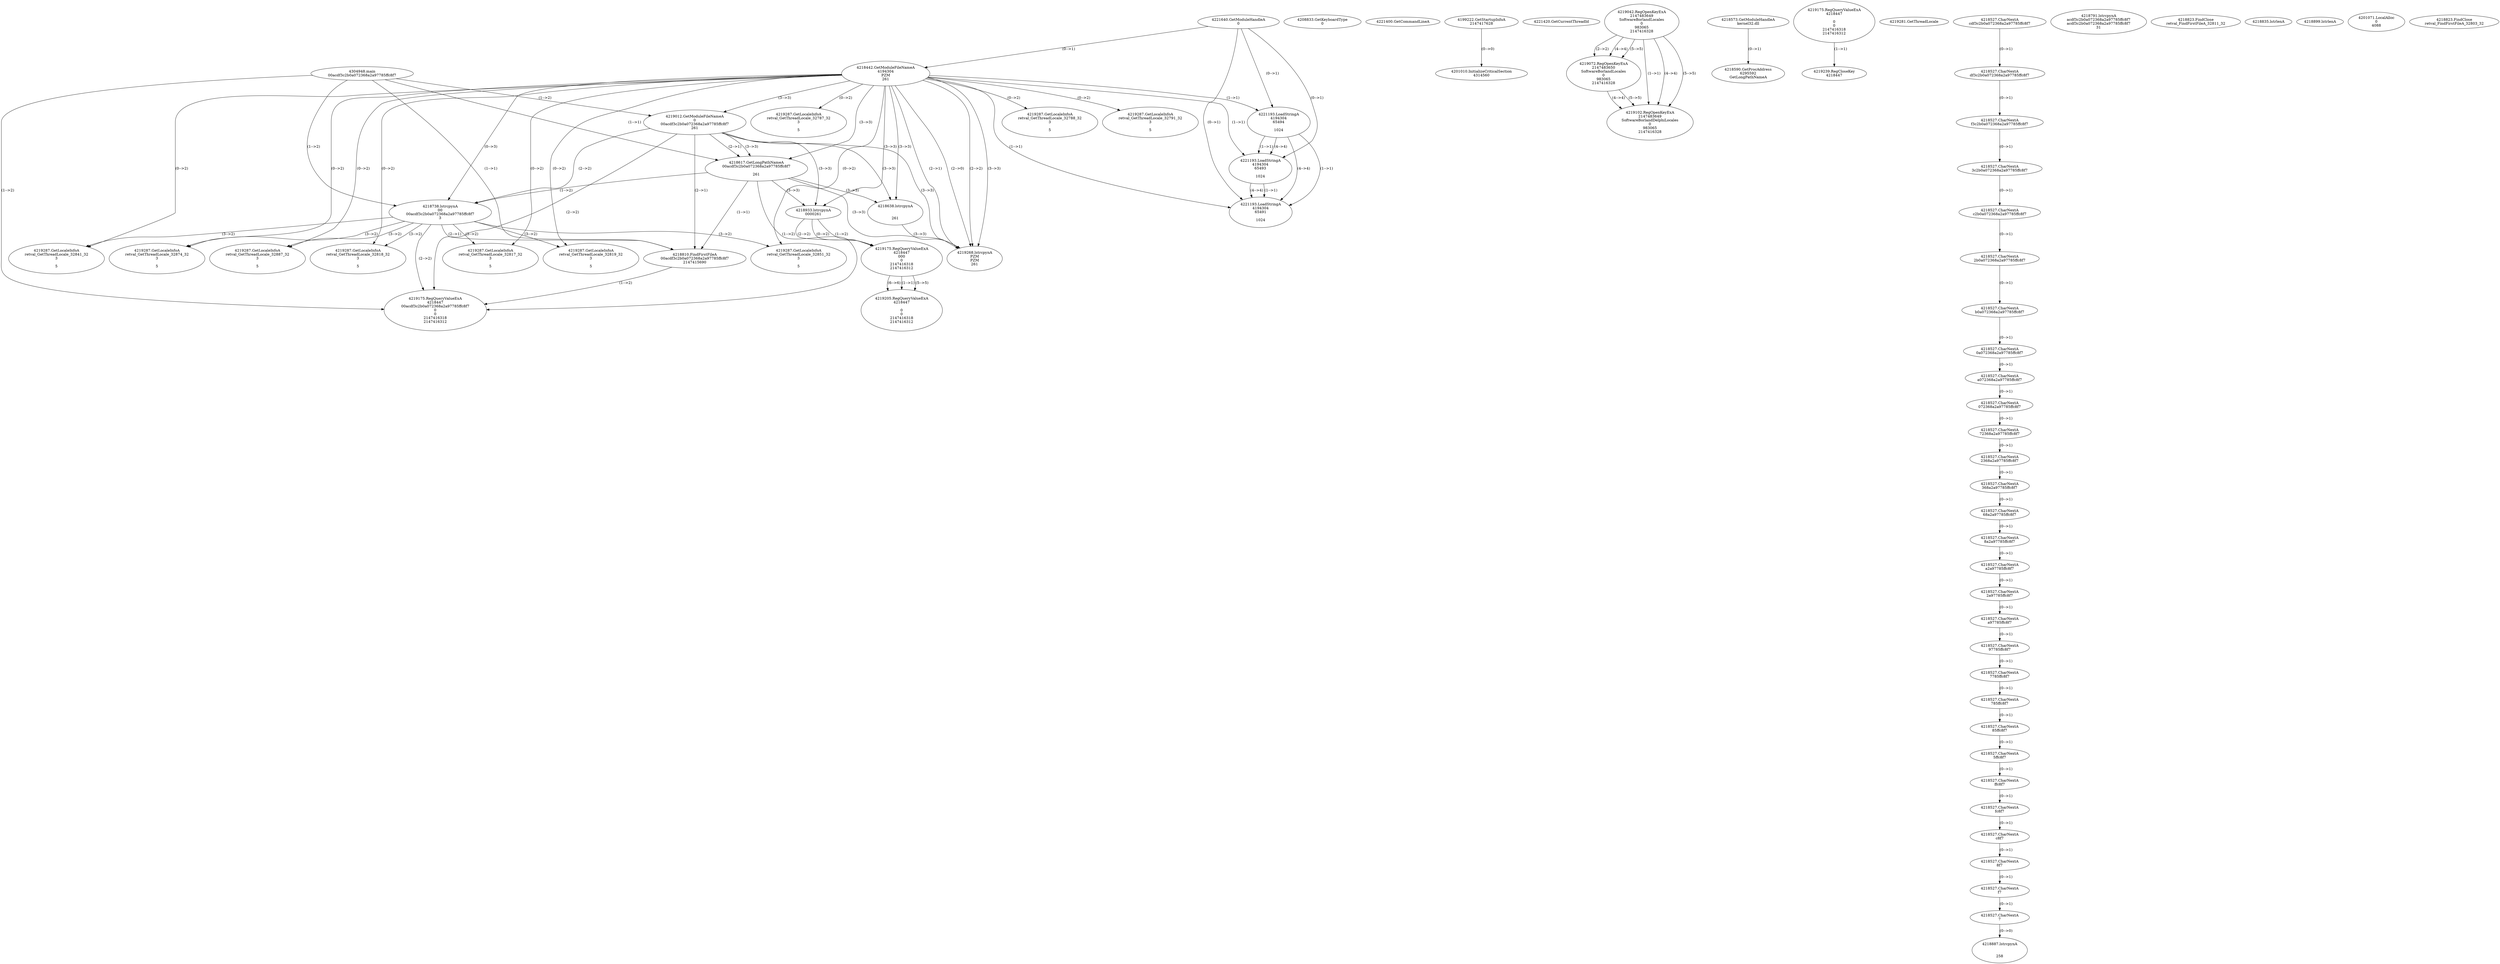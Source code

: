 // Global SCDG with merge call
digraph {
	0 [label="4304948.main
00acdf3c2b0a072368a2a97785ffc8f7"]
	1 [label="4221640.GetModuleHandleA
0"]
	2 [label="4208833.GetKeyboardType
0"]
	3 [label="4221400.GetCommandLineA
"]
	4 [label="4199222.GetStartupInfoA
2147417628"]
	5 [label="4221420.GetCurrentThreadId
"]
	6 [label="4218442.GetModuleFileNameA
4194304
PZM
261"]
	1 -> 6 [label="(0-->1)"]
	7 [label="4219012.GetModuleFileNameA
0
00acdf3c2b0a072368a2a97785ffc8f7
261"]
	0 -> 7 [label="(1-->2)"]
	6 -> 7 [label="(3-->3)"]
	8 [label="4219042.RegOpenKeyExA
2147483649
Software\Borland\Locales
0
983065
2147416328"]
	9 [label="4219072.RegOpenKeyExA
2147483650
Software\Borland\Locales
0
983065
2147416328"]
	8 -> 9 [label="(2-->2)"]
	8 -> 9 [label="(4-->4)"]
	8 -> 9 [label="(5-->5)"]
	10 [label="4219102.RegOpenKeyExA
2147483649
Software\Borland\Delphi\Locales
0
983065
2147416328"]
	8 -> 10 [label="(1-->1)"]
	8 -> 10 [label="(4-->4)"]
	9 -> 10 [label="(4-->4)"]
	8 -> 10 [label="(5-->5)"]
	9 -> 10 [label="(5-->5)"]
	11 [label="4218573.GetModuleHandleA
kernel32.dll"]
	12 [label="4218590.GetProcAddress
6295592
GetLongPathNameA"]
	11 -> 12 [label="(0-->1)"]
	13 [label="4218617.GetLongPathNameA
00acdf3c2b0a072368a2a97785ffc8f7

261"]
	0 -> 13 [label="(1-->1)"]
	7 -> 13 [label="(2-->1)"]
	6 -> 13 [label="(3-->3)"]
	7 -> 13 [label="(3-->3)"]
	14 [label="4218638.lstrcpynA


261"]
	6 -> 14 [label="(3-->3)"]
	7 -> 14 [label="(3-->3)"]
	13 -> 14 [label="(3-->3)"]
	15 [label="4219175.RegQueryValueExA
4218447

0
0
2147416318
2147416312"]
	16 [label="4219239.RegCloseKey
4218447"]
	15 -> 16 [label="(1-->1)"]
	17 [label="4219268.lstrcpynA
PZM
PZM
261"]
	6 -> 17 [label="(2-->1)"]
	6 -> 17 [label="(2-->2)"]
	6 -> 17 [label="(3-->3)"]
	7 -> 17 [label="(3-->3)"]
	13 -> 17 [label="(3-->3)"]
	14 -> 17 [label="(3-->3)"]
	6 -> 17 [label="(2-->0)"]
	18 [label="4219281.GetThreadLocale
"]
	19 [label="4219287.GetLocaleInfoA
retval_GetThreadLocale_32787_32
3

5"]
	6 -> 19 [label="(0-->2)"]
	20 [label="4221193.LoadStringA
4194304
65494

1024"]
	1 -> 20 [label="(0-->1)"]
	6 -> 20 [label="(1-->1)"]
	21 [label="4218738.lstrcpynA
00
00acdf3c2b0a072368a2a97785ffc8f7
3"]
	0 -> 21 [label="(1-->2)"]
	7 -> 21 [label="(2-->2)"]
	13 -> 21 [label="(1-->2)"]
	6 -> 21 [label="(0-->3)"]
	22 [label="4218527.CharNextA
cdf3c2b0a072368a2a97785ffc8f7"]
	23 [label="4218527.CharNextA
df3c2b0a072368a2a97785ffc8f7"]
	22 -> 23 [label="(0-->1)"]
	24 [label="4218527.CharNextA
f3c2b0a072368a2a97785ffc8f7"]
	23 -> 24 [label="(0-->1)"]
	25 [label="4218527.CharNextA
3c2b0a072368a2a97785ffc8f7"]
	24 -> 25 [label="(0-->1)"]
	26 [label="4218527.CharNextA
c2b0a072368a2a97785ffc8f7"]
	25 -> 26 [label="(0-->1)"]
	27 [label="4218527.CharNextA
2b0a072368a2a97785ffc8f7"]
	26 -> 27 [label="(0-->1)"]
	28 [label="4218527.CharNextA
b0a072368a2a97785ffc8f7"]
	27 -> 28 [label="(0-->1)"]
	29 [label="4218527.CharNextA
0a072368a2a97785ffc8f7"]
	28 -> 29 [label="(0-->1)"]
	30 [label="4218527.CharNextA
a072368a2a97785ffc8f7"]
	29 -> 30 [label="(0-->1)"]
	31 [label="4218527.CharNextA
072368a2a97785ffc8f7"]
	30 -> 31 [label="(0-->1)"]
	32 [label="4218527.CharNextA
72368a2a97785ffc8f7"]
	31 -> 32 [label="(0-->1)"]
	33 [label="4218527.CharNextA
2368a2a97785ffc8f7"]
	32 -> 33 [label="(0-->1)"]
	34 [label="4218527.CharNextA
368a2a97785ffc8f7"]
	33 -> 34 [label="(0-->1)"]
	35 [label="4218527.CharNextA
68a2a97785ffc8f7"]
	34 -> 35 [label="(0-->1)"]
	36 [label="4218527.CharNextA
8a2a97785ffc8f7"]
	35 -> 36 [label="(0-->1)"]
	37 [label="4218527.CharNextA
a2a97785ffc8f7"]
	36 -> 37 [label="(0-->1)"]
	38 [label="4218527.CharNextA
2a97785ffc8f7"]
	37 -> 38 [label="(0-->1)"]
	39 [label="4218527.CharNextA
a97785ffc8f7"]
	38 -> 39 [label="(0-->1)"]
	40 [label="4218527.CharNextA
97785ffc8f7"]
	39 -> 40 [label="(0-->1)"]
	41 [label="4218527.CharNextA
7785ffc8f7"]
	40 -> 41 [label="(0-->1)"]
	42 [label="4218527.CharNextA
785ffc8f7"]
	41 -> 42 [label="(0-->1)"]
	43 [label="4218527.CharNextA
85ffc8f7"]
	42 -> 43 [label="(0-->1)"]
	44 [label="4218527.CharNextA
5ffc8f7"]
	43 -> 44 [label="(0-->1)"]
	45 [label="4218527.CharNextA
ffc8f7"]
	44 -> 45 [label="(0-->1)"]
	46 [label="4218527.CharNextA
fc8f7"]
	45 -> 46 [label="(0-->1)"]
	47 [label="4218527.CharNextA
c8f7"]
	46 -> 47 [label="(0-->1)"]
	48 [label="4218527.CharNextA
8f7"]
	47 -> 48 [label="(0-->1)"]
	49 [label="4218527.CharNextA
f7"]
	48 -> 49 [label="(0-->1)"]
	50 [label="4218527.CharNextA
7"]
	49 -> 50 [label="(0-->1)"]
	51 [label="4218791.lstrcpynA
acdf3c2b0a072368a2a97785ffc8f7
acdf3c2b0a072368a2a97785ffc8f7
31"]
	52 [label="4218810.FindFirstFileA
00acdf3c2b0a072368a2a97785ffc8f7
2147415690"]
	0 -> 52 [label="(1-->1)"]
	7 -> 52 [label="(2-->1)"]
	13 -> 52 [label="(1-->1)"]
	21 -> 52 [label="(2-->1)"]
	53 [label="4218823.FindClose
retval_FindFirstFileA_32811_32"]
	54 [label="4218835.lstrlenA
"]
	55 [label="4218887.lstrcpynA


258"]
	50 -> 55 [label="(0-->0)"]
	56 [label="4218899.lstrlenA
"]
	57 [label="4218933.lstrcpynA
00\
00\
261"]
	6 -> 57 [label="(3-->3)"]
	7 -> 57 [label="(3-->3)"]
	13 -> 57 [label="(3-->3)"]
	58 [label="4219175.RegQueryValueExA
4218447
00\
0
0
2147416318
2147416312"]
	57 -> 58 [label="(1-->2)"]
	57 -> 58 [label="(2-->2)"]
	57 -> 58 [label="(0-->2)"]
	59 [label="4219287.GetLocaleInfoA
retval_GetThreadLocale_32841_32
3

5"]
	6 -> 59 [label="(0-->2)"]
	21 -> 59 [label="(3-->2)"]
	60 [label="4221193.LoadStringA
4194304
65493

1024"]
	1 -> 60 [label="(0-->1)"]
	6 -> 60 [label="(1-->1)"]
	20 -> 60 [label="(1-->1)"]
	20 -> 60 [label="(4-->4)"]
	61 [label="4221193.LoadStringA
4194304
65491

1024"]
	1 -> 61 [label="(0-->1)"]
	6 -> 61 [label="(1-->1)"]
	20 -> 61 [label="(1-->1)"]
	60 -> 61 [label="(1-->1)"]
	20 -> 61 [label="(4-->4)"]
	60 -> 61 [label="(4-->4)"]
	62 [label="4201010.InitializeCriticalSection
4314560"]
	4 -> 62 [label="(0-->0)"]
	63 [label="4201071.LocalAlloc
0
4088"]
	64 [label="4219205.RegQueryValueExA
4218447

0
0
2147416318
2147416312"]
	58 -> 64 [label="(1-->1)"]
	58 -> 64 [label="(5-->5)"]
	58 -> 64 [label="(6-->6)"]
	65 [label="4219287.GetLocaleInfoA
retval_GetThreadLocale_32851_32
3

5"]
	6 -> 65 [label="(0-->2)"]
	21 -> 65 [label="(3-->2)"]
	66 [label="4218823.FindClose
retval_FindFirstFileA_32803_32"]
	67 [label="4219287.GetLocaleInfoA
retval_GetThreadLocale_32887_32
3

5"]
	6 -> 67 [label="(0-->2)"]
	21 -> 67 [label="(3-->2)"]
	68 [label="4219287.GetLocaleInfoA
retval_GetThreadLocale_32874_32
3

5"]
	6 -> 68 [label="(0-->2)"]
	21 -> 68 [label="(3-->2)"]
	69 [label="4219287.GetLocaleInfoA
retval_GetThreadLocale_32788_32
3

5"]
	6 -> 69 [label="(0-->2)"]
	70 [label="4219175.RegQueryValueExA
4218447
00acdf3c2b0a072368a2a97785ffc8f7
0
0
2147416318
2147416312"]
	0 -> 70 [label="(1-->2)"]
	7 -> 70 [label="(2-->2)"]
	13 -> 70 [label="(1-->2)"]
	21 -> 70 [label="(2-->2)"]
	52 -> 70 [label="(1-->2)"]
	71 [label="4219287.GetLocaleInfoA
retval_GetThreadLocale_32818_32
3

5"]
	6 -> 71 [label="(0-->2)"]
	21 -> 71 [label="(3-->2)"]
	72 [label="4219287.GetLocaleInfoA
retval_GetThreadLocale_32791_32
3

5"]
	6 -> 72 [label="(0-->2)"]
	73 [label="4219287.GetLocaleInfoA
retval_GetThreadLocale_32817_32
3

5"]
	6 -> 73 [label="(0-->2)"]
	21 -> 73 [label="(3-->2)"]
	74 [label="4219287.GetLocaleInfoA
retval_GetThreadLocale_32819_32
3

5"]
	6 -> 74 [label="(0-->2)"]
	21 -> 74 [label="(3-->2)"]
}
